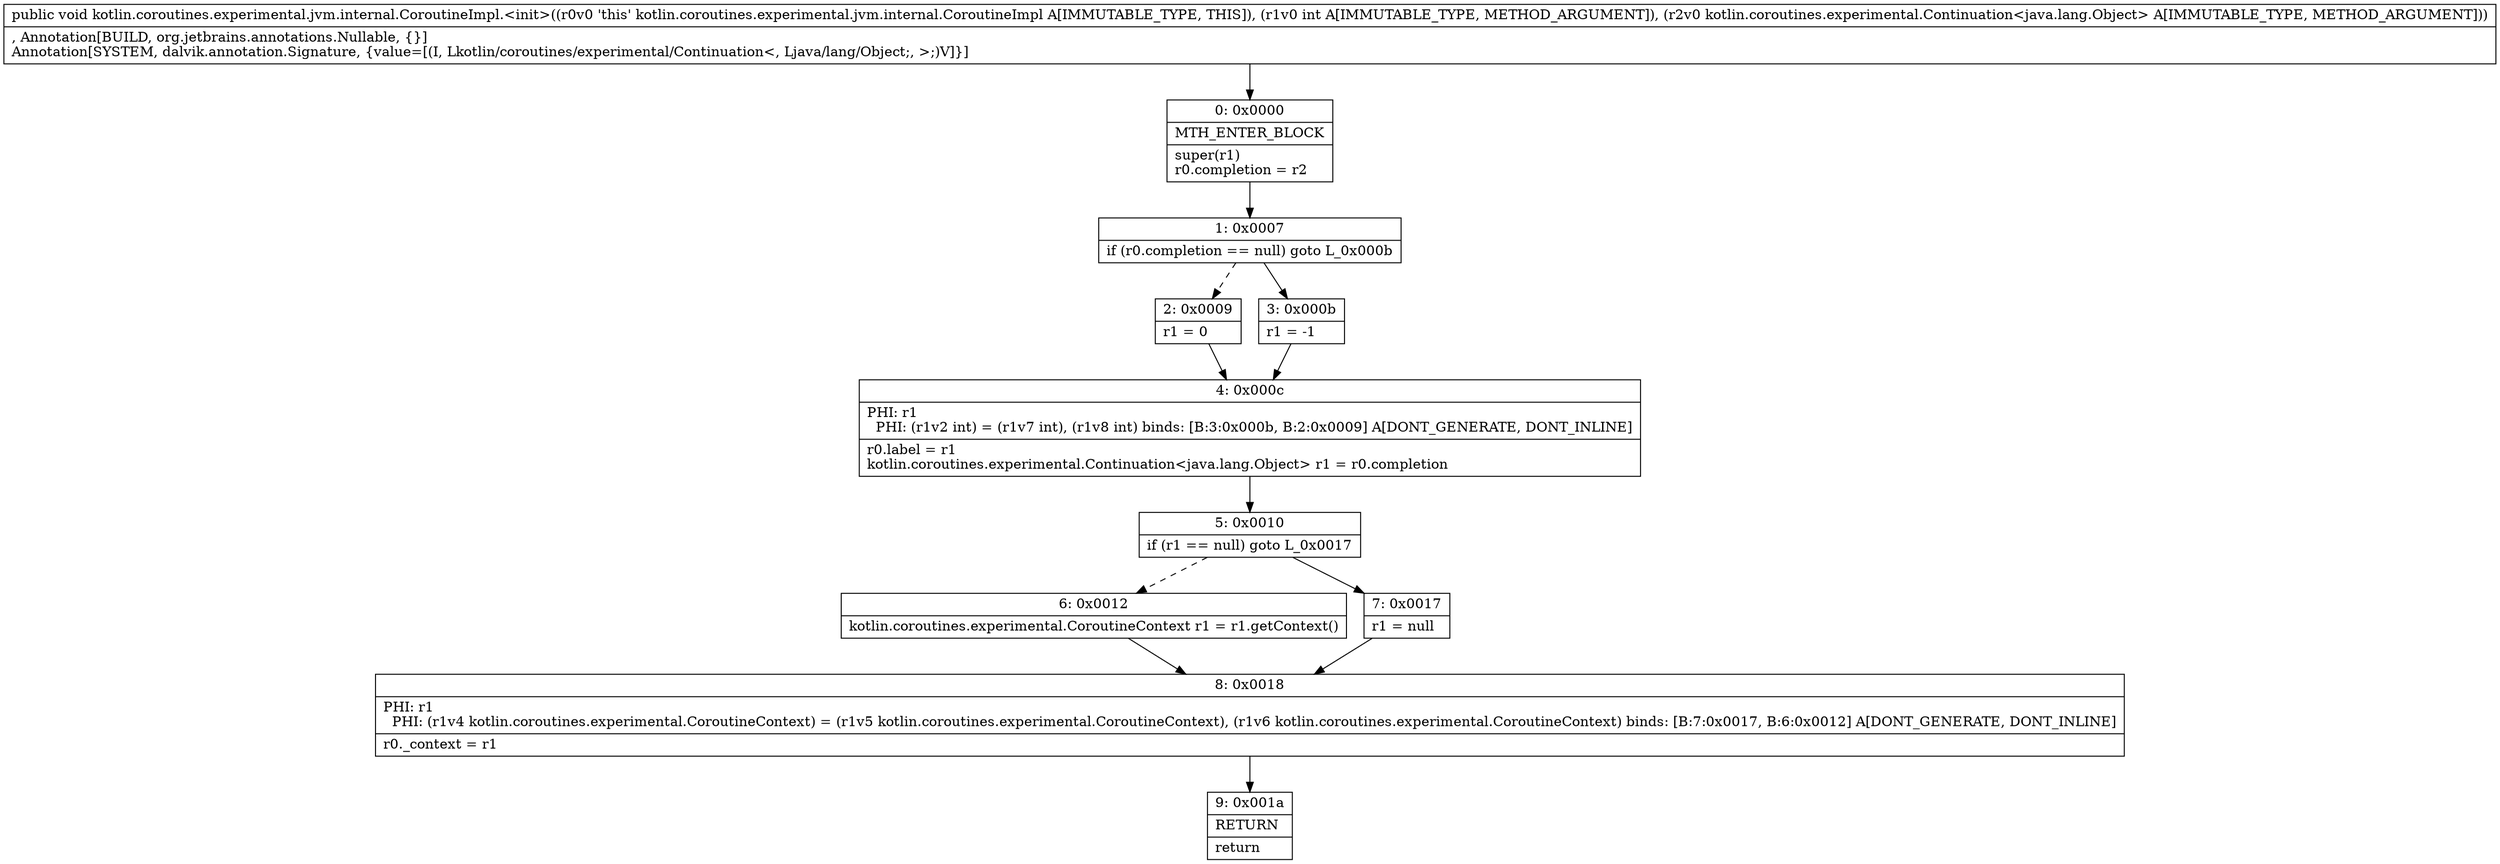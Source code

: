 digraph "CFG forkotlin.coroutines.experimental.jvm.internal.CoroutineImpl.\<init\>(ILkotlin\/coroutines\/experimental\/Continuation;)V" {
Node_0 [shape=record,label="{0\:\ 0x0000|MTH_ENTER_BLOCK\l|super(r1)\lr0.completion = r2\l}"];
Node_1 [shape=record,label="{1\:\ 0x0007|if (r0.completion == null) goto L_0x000b\l}"];
Node_2 [shape=record,label="{2\:\ 0x0009|r1 = 0\l}"];
Node_3 [shape=record,label="{3\:\ 0x000b|r1 = \-1\l}"];
Node_4 [shape=record,label="{4\:\ 0x000c|PHI: r1 \l  PHI: (r1v2 int) = (r1v7 int), (r1v8 int) binds: [B:3:0x000b, B:2:0x0009] A[DONT_GENERATE, DONT_INLINE]\l|r0.label = r1\lkotlin.coroutines.experimental.Continuation\<java.lang.Object\> r1 = r0.completion\l}"];
Node_5 [shape=record,label="{5\:\ 0x0010|if (r1 == null) goto L_0x0017\l}"];
Node_6 [shape=record,label="{6\:\ 0x0012|kotlin.coroutines.experimental.CoroutineContext r1 = r1.getContext()\l}"];
Node_7 [shape=record,label="{7\:\ 0x0017|r1 = null\l}"];
Node_8 [shape=record,label="{8\:\ 0x0018|PHI: r1 \l  PHI: (r1v4 kotlin.coroutines.experimental.CoroutineContext) = (r1v5 kotlin.coroutines.experimental.CoroutineContext), (r1v6 kotlin.coroutines.experimental.CoroutineContext) binds: [B:7:0x0017, B:6:0x0012] A[DONT_GENERATE, DONT_INLINE]\l|r0._context = r1\l}"];
Node_9 [shape=record,label="{9\:\ 0x001a|RETURN\l|return\l}"];
MethodNode[shape=record,label="{public void kotlin.coroutines.experimental.jvm.internal.CoroutineImpl.\<init\>((r0v0 'this' kotlin.coroutines.experimental.jvm.internal.CoroutineImpl A[IMMUTABLE_TYPE, THIS]), (r1v0 int A[IMMUTABLE_TYPE, METHOD_ARGUMENT]), (r2v0 kotlin.coroutines.experimental.Continuation\<java.lang.Object\> A[IMMUTABLE_TYPE, METHOD_ARGUMENT]))  | , Annotation[BUILD, org.jetbrains.annotations.Nullable, \{\}]\lAnnotation[SYSTEM, dalvik.annotation.Signature, \{value=[(I, Lkotlin\/coroutines\/experimental\/Continuation\<, Ljava\/lang\/Object;, \>;)V]\}]\l}"];
MethodNode -> Node_0;
Node_0 -> Node_1;
Node_1 -> Node_2[style=dashed];
Node_1 -> Node_3;
Node_2 -> Node_4;
Node_3 -> Node_4;
Node_4 -> Node_5;
Node_5 -> Node_6[style=dashed];
Node_5 -> Node_7;
Node_6 -> Node_8;
Node_7 -> Node_8;
Node_8 -> Node_9;
}

